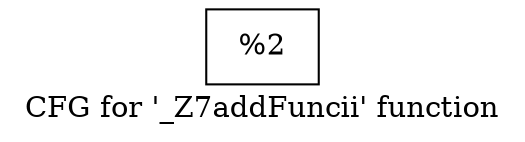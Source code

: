 digraph "CFG for '_Z7addFuncii' function" {
	label="CFG for '_Z7addFuncii' function";

	Node0x55d048e9ac80 [shape=record,label="{%2}"];
}
